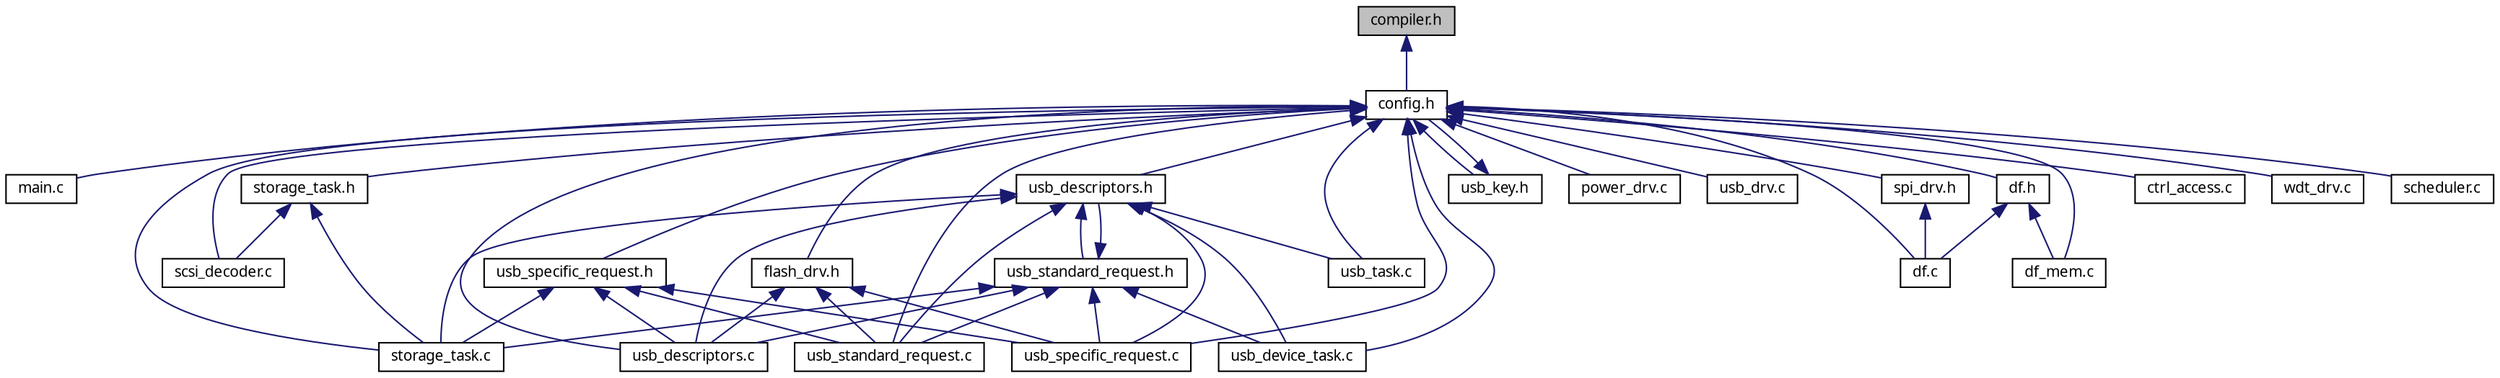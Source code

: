 digraph G
{
  edge [fontname="FreeSans.ttf",fontsize=10,labelfontname="FreeSans.ttf",labelfontsize=10];
  node [fontname="FreeSans.ttf",fontsize=10,shape=record];
  Node1 [label="compiler.h",height=0.2,width=0.4,color="black", fillcolor="grey75", style="filled" fontcolor="black"];
  Node1 -> Node2 [dir=back,color="midnightblue",fontsize=10,style="solid",fontname="FreeSans.ttf"];
  Node2 [label="config.h",height=0.2,width=0.4,color="black", fillcolor="white", style="filled",URL="$a00030.html"];
  Node2 -> Node3 [dir=back,color="midnightblue",fontsize=10,style="solid",fontname="FreeSans.ttf"];
  Node3 [label="main.c",height=0.2,width=0.4,color="black", fillcolor="white", style="filled",URL="$a00041.html"];
  Node2 -> Node4 [dir=back,color="midnightblue",fontsize=10,style="solid",fontname="FreeSans.ttf"];
  Node4 [label="storage_task.c",height=0.2,width=0.4,color="black", fillcolor="white", style="filled",URL="$a00050.html"];
  Node2 -> Node5 [dir=back,color="midnightblue",fontsize=10,style="solid",fontname="FreeSans.ttf"];
  Node5 [label="storage_task.h",height=0.2,width=0.4,color="black", fillcolor="white", style="filled",URL="$a00051.html"];
  Node5 -> Node4 [dir=back,color="midnightblue",fontsize=10,style="solid",fontname="FreeSans.ttf"];
  Node5 -> Node6 [dir=back,color="midnightblue",fontsize=10,style="solid",fontname="FreeSans.ttf"];
  Node6 [label="scsi_decoder.c",height=0.2,width=0.4,color="black", fillcolor="white", style="filled",URL="$a00047.html"];
  Node2 -> Node7 [dir=back,color="midnightblue",fontsize=10,style="solid",fontname="FreeSans.ttf"];
  Node7 [label="usb_descriptors.h",height=0.2,width=0.4,color="black", fillcolor="white", style="filled",URL="$a00055.html"];
  Node7 -> Node4 [dir=back,color="midnightblue",fontsize=10,style="solid",fontname="FreeSans.ttf"];
  Node7 -> Node8 [dir=back,color="midnightblue",fontsize=10,style="solid",fontname="FreeSans.ttf"];
  Node8 [label="usb_descriptors.c",height=0.2,width=0.4,color="black", fillcolor="white", style="filled",URL="$a00054.html"];
  Node7 -> Node9 [dir=back,color="midnightblue",fontsize=10,style="solid",fontname="FreeSans.ttf"];
  Node9 [label="usb_specific_request.c",height=0.2,width=0.4,color="black", fillcolor="white", style="filled",URL="$a00061.html"];
  Node7 -> Node10 [dir=back,color="midnightblue",fontsize=10,style="solid",fontname="FreeSans.ttf"];
  Node10 [label="usb_device_task.c",height=0.2,width=0.4,color="black", fillcolor="white", style="filled",URL="$a00056.html"];
  Node7 -> Node11 [dir=back,color="midnightblue",fontsize=10,style="solid",fontname="FreeSans.ttf"];
  Node11 [label="usb_standard_request.c",height=0.2,width=0.4,color="black", fillcolor="white", style="filled",URL="$a00063.html"];
  Node7 -> Node12 [dir=back,color="midnightblue",fontsize=10,style="solid",fontname="FreeSans.ttf"];
  Node12 [label="usb_standard_request.h",height=0.2,width=0.4,color="black", fillcolor="white", style="filled",URL="$a00064.html"];
  Node12 -> Node7 [dir=back,color="midnightblue",fontsize=10,style="solid",fontname="FreeSans.ttf"];
  Node12 -> Node4 [dir=back,color="midnightblue",fontsize=10,style="solid",fontname="FreeSans.ttf"];
  Node12 -> Node8 [dir=back,color="midnightblue",fontsize=10,style="solid",fontname="FreeSans.ttf"];
  Node12 -> Node9 [dir=back,color="midnightblue",fontsize=10,style="solid",fontname="FreeSans.ttf"];
  Node12 -> Node10 [dir=back,color="midnightblue",fontsize=10,style="solid",fontname="FreeSans.ttf"];
  Node12 -> Node11 [dir=back,color="midnightblue",fontsize=10,style="solid",fontname="FreeSans.ttf"];
  Node7 -> Node13 [dir=back,color="midnightblue",fontsize=10,style="solid",fontname="FreeSans.ttf"];
  Node13 [label="usb_task.c",height=0.2,width=0.4,color="black", fillcolor="white", style="filled",URL="$a00065.html"];
  Node2 -> Node14 [dir=back,color="midnightblue",fontsize=10,style="solid",fontname="FreeSans.ttf"];
  Node14 [label="usb_specific_request.h",height=0.2,width=0.4,color="black", fillcolor="white", style="filled",URL="$a00062.html"];
  Node14 -> Node4 [dir=back,color="midnightblue",fontsize=10,style="solid",fontname="FreeSans.ttf"];
  Node14 -> Node8 [dir=back,color="midnightblue",fontsize=10,style="solid",fontname="FreeSans.ttf"];
  Node14 -> Node9 [dir=back,color="midnightblue",fontsize=10,style="solid",fontname="FreeSans.ttf"];
  Node14 -> Node11 [dir=back,color="midnightblue",fontsize=10,style="solid",fontname="FreeSans.ttf"];
  Node2 -> Node8 [dir=back,color="midnightblue",fontsize=10,style="solid",fontname="FreeSans.ttf"];
  Node2 -> Node9 [dir=back,color="midnightblue",fontsize=10,style="solid",fontname="FreeSans.ttf"];
  Node2 -> Node15 [dir=back,color="midnightblue",fontsize=10,style="solid",fontname="FreeSans.ttf"];
  Node15 [label="usb_key.h",height=0.2,width=0.4,color="black", fillcolor="white", style="filled",URL="$a00060.html"];
  Node15 -> Node2 [dir=back,color="midnightblue",fontsize=10,style="solid",fontname="FreeSans.ttf"];
  Node2 -> Node16 [dir=back,color="midnightblue",fontsize=10,style="solid",fontname="FreeSans.ttf"];
  Node16 [label="flash_drv.h",height=0.2,width=0.4,color="black", fillcolor="white", style="filled",URL="$a00039.html"];
  Node16 -> Node8 [dir=back,color="midnightblue",fontsize=10,style="solid",fontname="FreeSans.ttf"];
  Node16 -> Node9 [dir=back,color="midnightblue",fontsize=10,style="solid",fontname="FreeSans.ttf"];
  Node16 -> Node11 [dir=back,color="midnightblue",fontsize=10,style="solid",fontname="FreeSans.ttf"];
  Node2 -> Node17 [dir=back,color="midnightblue",fontsize=10,style="solid",fontname="FreeSans.ttf"];
  Node17 [label="power_drv.c",height=0.2,width=0.4,color="black", fillcolor="white", style="filled",URL="$a00043.html"];
  Node2 -> Node18 [dir=back,color="midnightblue",fontsize=10,style="solid",fontname="FreeSans.ttf"];
  Node18 [label="usb_drv.c",height=0.2,width=0.4,color="black", fillcolor="white", style="filled",URL="$a00058.html"];
  Node2 -> Node19 [dir=back,color="midnightblue",fontsize=10,style="solid",fontname="FreeSans.ttf"];
  Node19 [label="df.c",height=0.2,width=0.4,color="black", fillcolor="white", style="filled",URL="$a00034.html"];
  Node2 -> Node20 [dir=back,color="midnightblue",fontsize=10,style="solid",fontname="FreeSans.ttf"];
  Node20 [label="df.h",height=0.2,width=0.4,color="black", fillcolor="white", style="filled",URL="$a00035.html"];
  Node20 -> Node19 [dir=back,color="midnightblue",fontsize=10,style="solid",fontname="FreeSans.ttf"];
  Node20 -> Node21 [dir=back,color="midnightblue",fontsize=10,style="solid",fontname="FreeSans.ttf"];
  Node21 [label="df_mem.c",height=0.2,width=0.4,color="black", fillcolor="white", style="filled",URL="$a00036.html"];
  Node2 -> Node21 [dir=back,color="midnightblue",fontsize=10,style="solid",fontname="FreeSans.ttf"];
  Node2 -> Node22 [dir=back,color="midnightblue",fontsize=10,style="solid",fontname="FreeSans.ttf"];
  Node22 [label="ctrl_access.c",height=0.2,width=0.4,color="black", fillcolor="white", style="filled",URL="$a00031.html"];
  Node2 -> Node6 [dir=back,color="midnightblue",fontsize=10,style="solid",fontname="FreeSans.ttf"];
  Node2 -> Node10 [dir=back,color="midnightblue",fontsize=10,style="solid",fontname="FreeSans.ttf"];
  Node2 -> Node11 [dir=back,color="midnightblue",fontsize=10,style="solid",fontname="FreeSans.ttf"];
  Node2 -> Node13 [dir=back,color="midnightblue",fontsize=10,style="solid",fontname="FreeSans.ttf"];
  Node2 -> Node23 [dir=back,color="midnightblue",fontsize=10,style="solid",fontname="FreeSans.ttf"];
  Node23 [label="spi_drv.h",height=0.2,width=0.4,color="black", fillcolor="white", style="filled",URL="$a00049.html"];
  Node23 -> Node19 [dir=back,color="midnightblue",fontsize=10,style="solid",fontname="FreeSans.ttf"];
  Node2 -> Node24 [dir=back,color="midnightblue",fontsize=10,style="solid",fontname="FreeSans.ttf"];
  Node24 [label="wdt_drv.c",height=0.2,width=0.4,color="black", fillcolor="white", style="filled",URL="$a00067.html"];
  Node2 -> Node25 [dir=back,color="midnightblue",fontsize=10,style="solid",fontname="FreeSans.ttf"];
  Node25 [label="scheduler.c",height=0.2,width=0.4,color="black", fillcolor="white", style="filled",URL="$a00045.html"];
}
